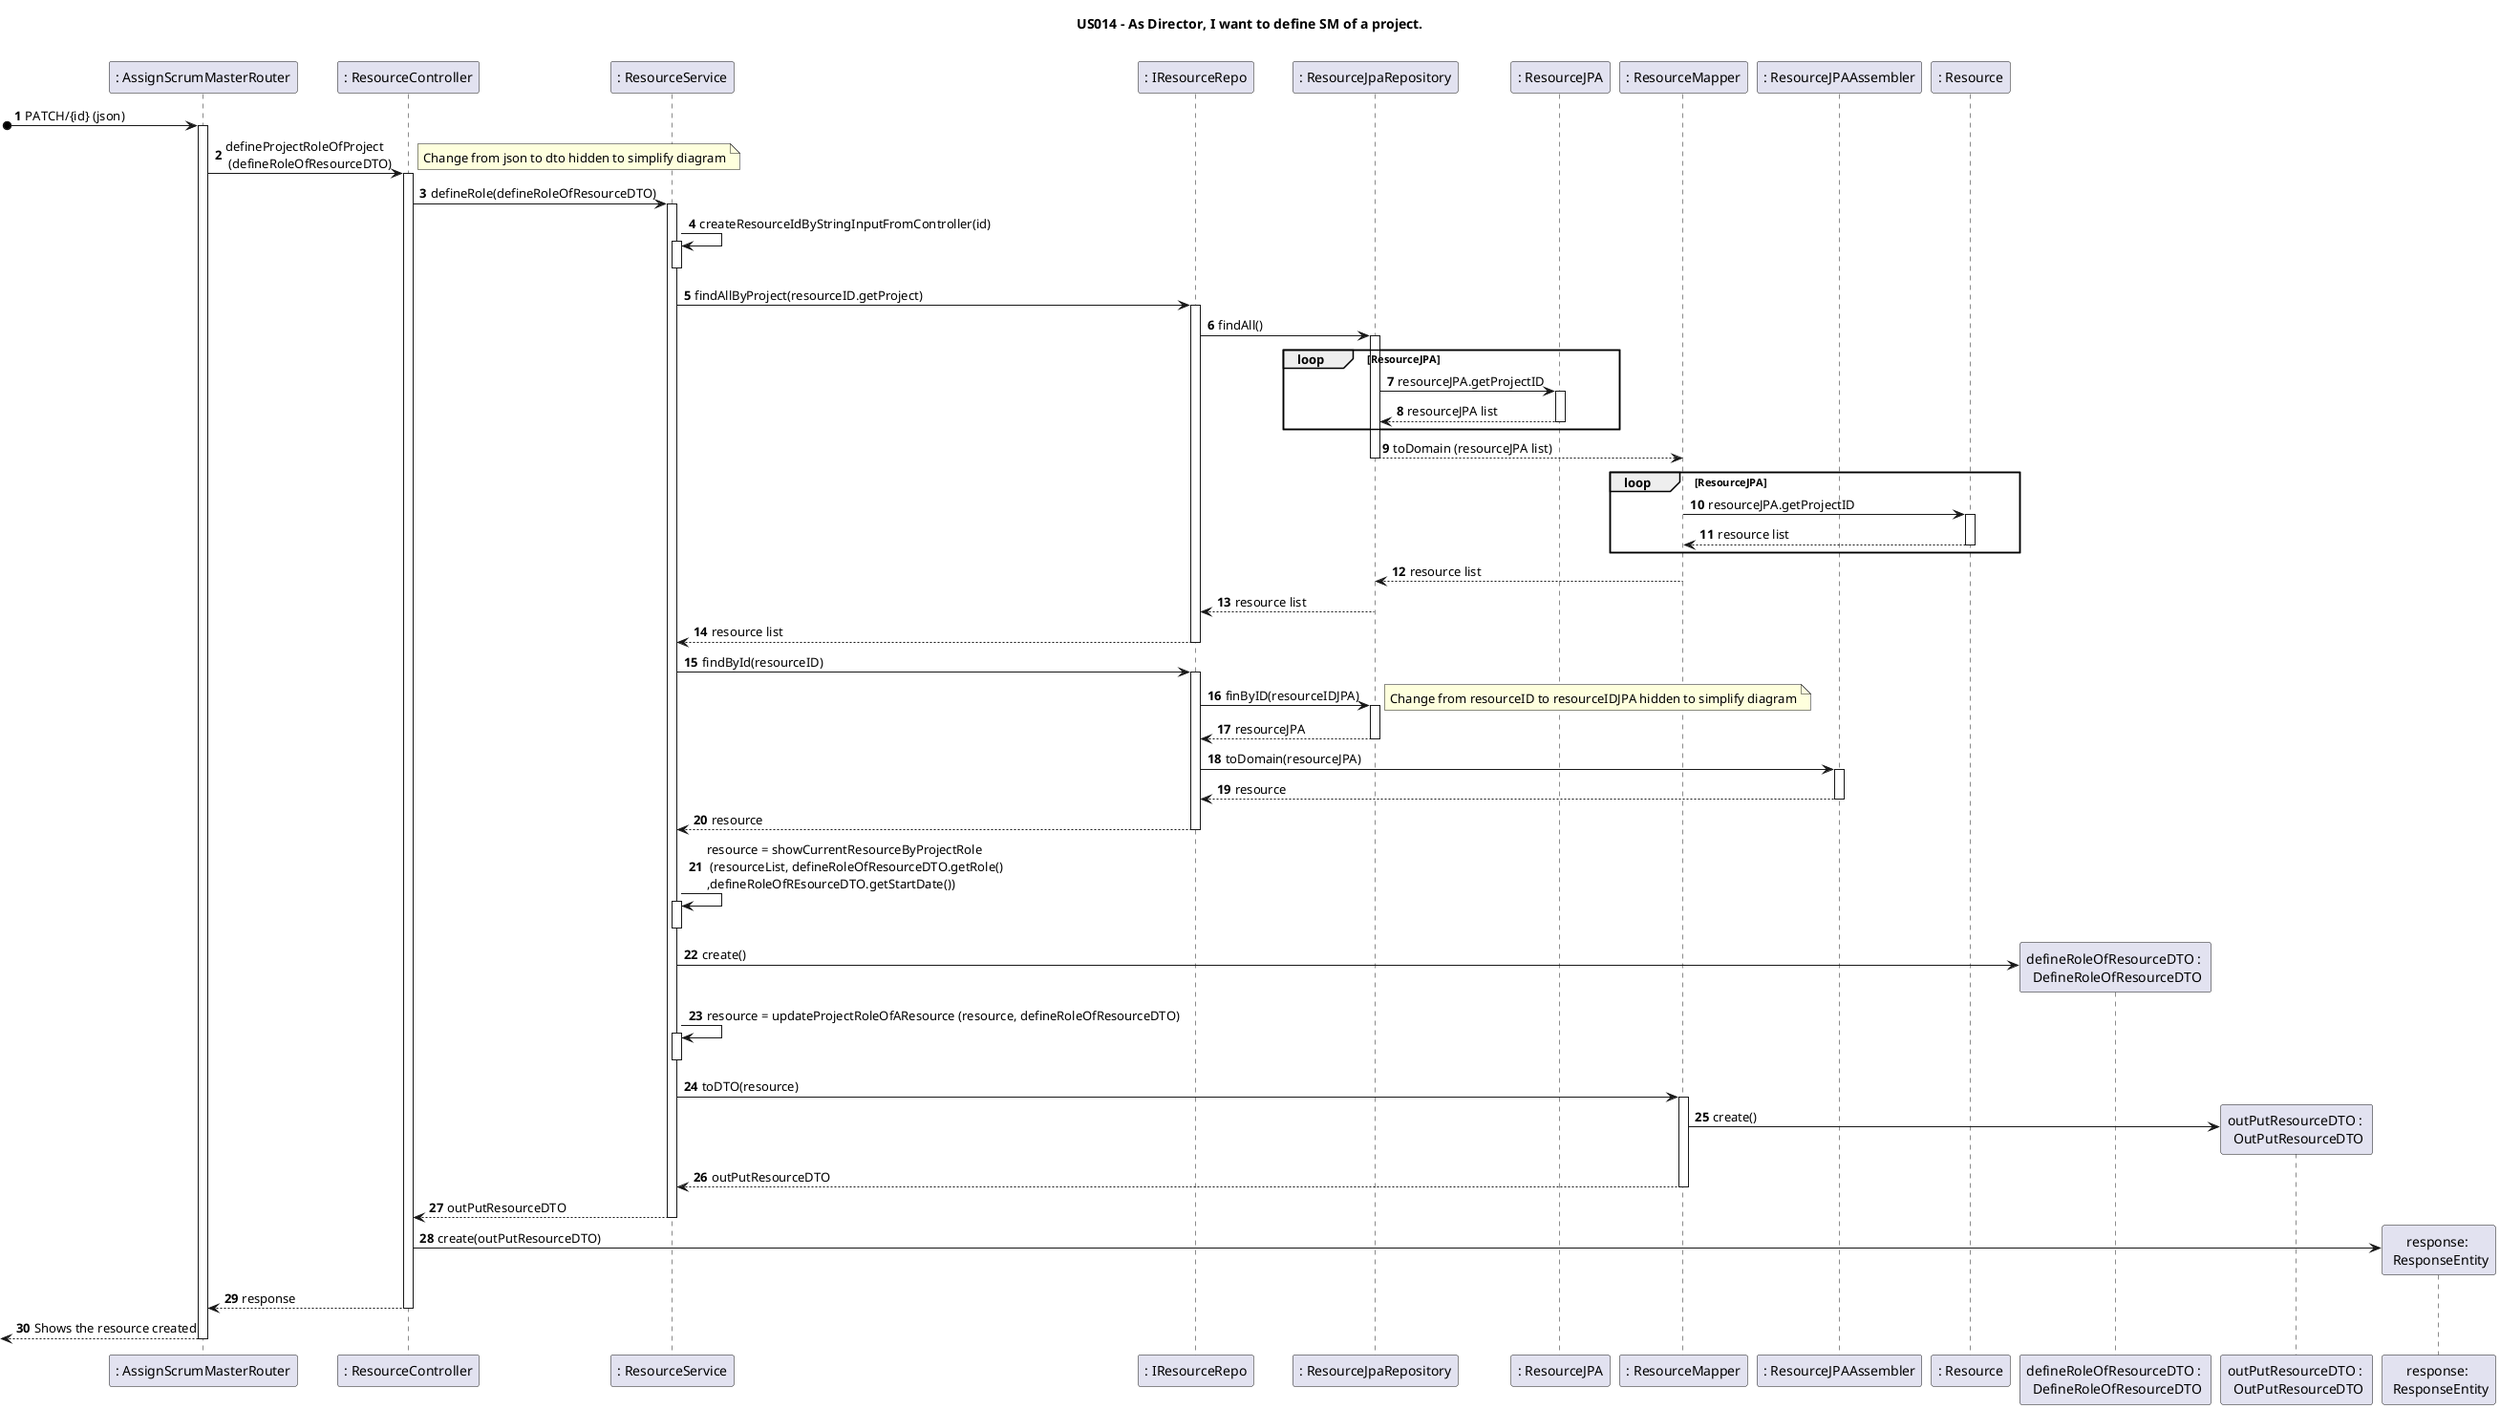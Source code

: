 @startuml
'https://plantuml.com/sequence-diagram

title US014 - As Director, I want to define SM of a project.

autonumber

participant ": AssignScrumMasterRouter" as Route
participant ": ResourceController" as Ctrl
participant ": ResourceService" as service
participant ": IResourceRepo" as iResourceRepo
participant ": ResourceJpaRepository" as resourceJPARepository
participant ": ResourceJPA" as resourceJPA
participant ": ResourceMapper" as mapper
participant ": ResourceJPAAssembler" as assembler
participant ": Resource" as resource
participant "defineRoleOfResourceDTO : \n DefineRoleOfResourceDTO" as defineRoleOfResourceDTO
participant "outPutResourceDTO : \n OutPutResourceDTO" as outPutResourceDTO
participant "response: \n ResponseEntity" as json


autoactivate on

[o-> Route: PATCH/{id} (json)
Route -> Ctrl: defineProjectRoleOfProject \n (defineRoleOfResourceDTO)
note right
Change from json to dto hidden to simplify diagram
end note
Ctrl -> service: defineRole(defineRoleOfResourceDTO)
service -> service: createResourceIdByStringInputFromController(id)
deactivate
service -> iResourceRepo: findAllByProject(resourceID.getProject)
iResourceRepo -> resourceJPARepository: findAll()
loop ResourceJPA
resourceJPARepository -> resourceJPA: resourceJPA.getProjectID
return resourceJPA list
end
resourceJPARepository --> mapper: toDomain (resourceJPA list)
loop ResourceJPA
mapper -> resource: resourceJPA.getProjectID
return resource list
end
mapper --> resourceJPARepository: resource list
resourceJPARepository --> iResourceRepo: resource list
iResourceRepo --> service: resource list
service -> iResourceRepo: findById(resourceID)
iResourceRepo -> resourceJPARepository: finByID(resourceIDJPA)
note right
Change from resourceID to resourceIDJPA hidden to simplify diagram
end note
resourceJPARepository --> iResourceRepo: resourceJPA
iResourceRepo -> assembler: toDomain(resourceJPA)
assembler --> iResourceRepo: resource
iResourceRepo --> service: resource
service -> service: resource = showCurrentResourceByProjectRole \n (resourceList, defineRoleOfResourceDTO.getRole() \n,defineRoleOfREsourceDTO.getStartDate())
deactivate
service -> defineRoleOfResourceDTO ** : create()
service -> service: resource = updateProjectRoleOfAResource (resource, defineRoleOfResourceDTO)
deactivate
service -> mapper: toDTO(resource)
mapper -> outPutResourceDTO **: create()
mapper --> service: outPutResourceDTO
service --> Ctrl: outPutResourceDTO
Ctrl -> json **: create(outPutResourceDTO)
Ctrl --> Route: response
[<--Route : Shows the resource created
@enduml